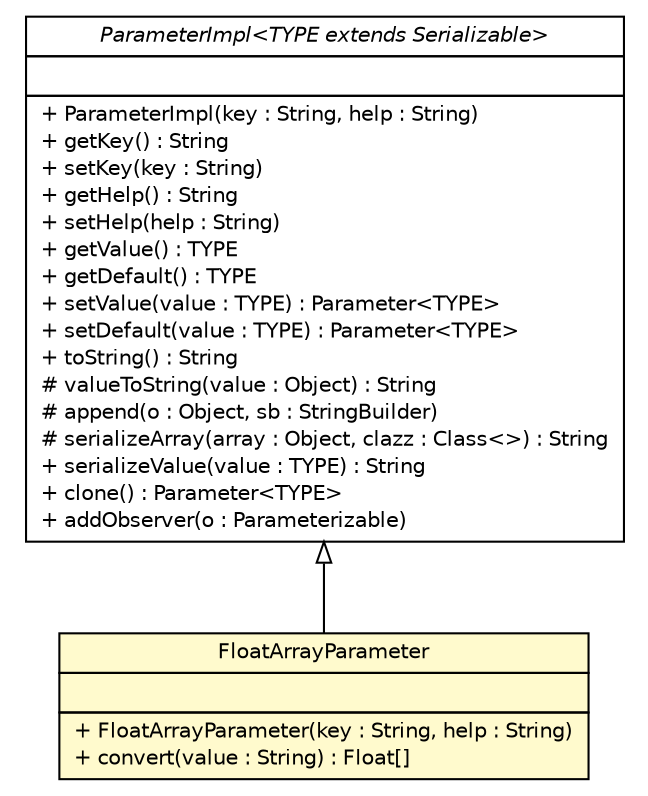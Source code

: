 #!/usr/local/bin/dot
#
# Class diagram 
# Generated by UMLGraph version R5_6 (http://www.umlgraph.org/)
#

digraph G {
	edge [fontname="Helvetica",fontsize=10,labelfontname="Helvetica",labelfontsize=10];
	node [fontname="Helvetica",fontsize=10,shape=plaintext];
	nodesep=0.25;
	ranksep=0.5;
	// com.vectorprint.configuration.parameters.ParameterImpl<TYPE extends java.io.Serializable>
	c1757 [label=<<table title="com.vectorprint.configuration.parameters.ParameterImpl" border="0" cellborder="1" cellspacing="0" cellpadding="2" port="p" href="./ParameterImpl.html">
		<tr><td><table border="0" cellspacing="0" cellpadding="1">
<tr><td align="center" balign="center"><font face="Helvetica-Oblique"> ParameterImpl&lt;TYPE extends Serializable&gt; </font></td></tr>
		</table></td></tr>
		<tr><td><table border="0" cellspacing="0" cellpadding="1">
<tr><td align="left" balign="left">  </td></tr>
		</table></td></tr>
		<tr><td><table border="0" cellspacing="0" cellpadding="1">
<tr><td align="left" balign="left"> + ParameterImpl(key : String, help : String) </td></tr>
<tr><td align="left" balign="left"> + getKey() : String </td></tr>
<tr><td align="left" balign="left"> + setKey(key : String) </td></tr>
<tr><td align="left" balign="left"> + getHelp() : String </td></tr>
<tr><td align="left" balign="left"> + setHelp(help : String) </td></tr>
<tr><td align="left" balign="left"> + getValue() : TYPE </td></tr>
<tr><td align="left" balign="left"> + getDefault() : TYPE </td></tr>
<tr><td align="left" balign="left"> + setValue(value : TYPE) : Parameter&lt;TYPE&gt; </td></tr>
<tr><td align="left" balign="left"> + setDefault(value : TYPE) : Parameter&lt;TYPE&gt; </td></tr>
<tr><td align="left" balign="left"> + toString() : String </td></tr>
<tr><td align="left" balign="left"> # valueToString(value : Object) : String </td></tr>
<tr><td align="left" balign="left"> # append(o : Object, sb : StringBuilder) </td></tr>
<tr><td align="left" balign="left"> # serializeArray(array : Object, clazz : Class&lt;&gt;) : String </td></tr>
<tr><td align="left" balign="left"> + serializeValue(value : TYPE) : String </td></tr>
<tr><td align="left" balign="left"> + clone() : Parameter&lt;TYPE&gt; </td></tr>
<tr><td align="left" balign="left"> + addObserver(o : Parameterizable) </td></tr>
		</table></td></tr>
		</table>>, URL="./ParameterImpl.html", fontname="Helvetica", fontcolor="black", fontsize=10.0];
	// com.vectorprint.configuration.parameters.FloatArrayParameter
	c1761 [label=<<table title="com.vectorprint.configuration.parameters.FloatArrayParameter" border="0" cellborder="1" cellspacing="0" cellpadding="2" port="p" bgcolor="lemonChiffon" href="./FloatArrayParameter.html">
		<tr><td><table border="0" cellspacing="0" cellpadding="1">
<tr><td align="center" balign="center"> FloatArrayParameter </td></tr>
		</table></td></tr>
		<tr><td><table border="0" cellspacing="0" cellpadding="1">
<tr><td align="left" balign="left">  </td></tr>
		</table></td></tr>
		<tr><td><table border="0" cellspacing="0" cellpadding="1">
<tr><td align="left" balign="left"> + FloatArrayParameter(key : String, help : String) </td></tr>
<tr><td align="left" balign="left"> + convert(value : String) : Float[] </td></tr>
		</table></td></tr>
		</table>>, URL="./FloatArrayParameter.html", fontname="Helvetica", fontcolor="black", fontsize=10.0];
	//com.vectorprint.configuration.parameters.FloatArrayParameter extends com.vectorprint.configuration.parameters.ParameterImpl<java.lang.Float[]>
	c1757:p -> c1761:p [dir=back,arrowtail=empty];
}

